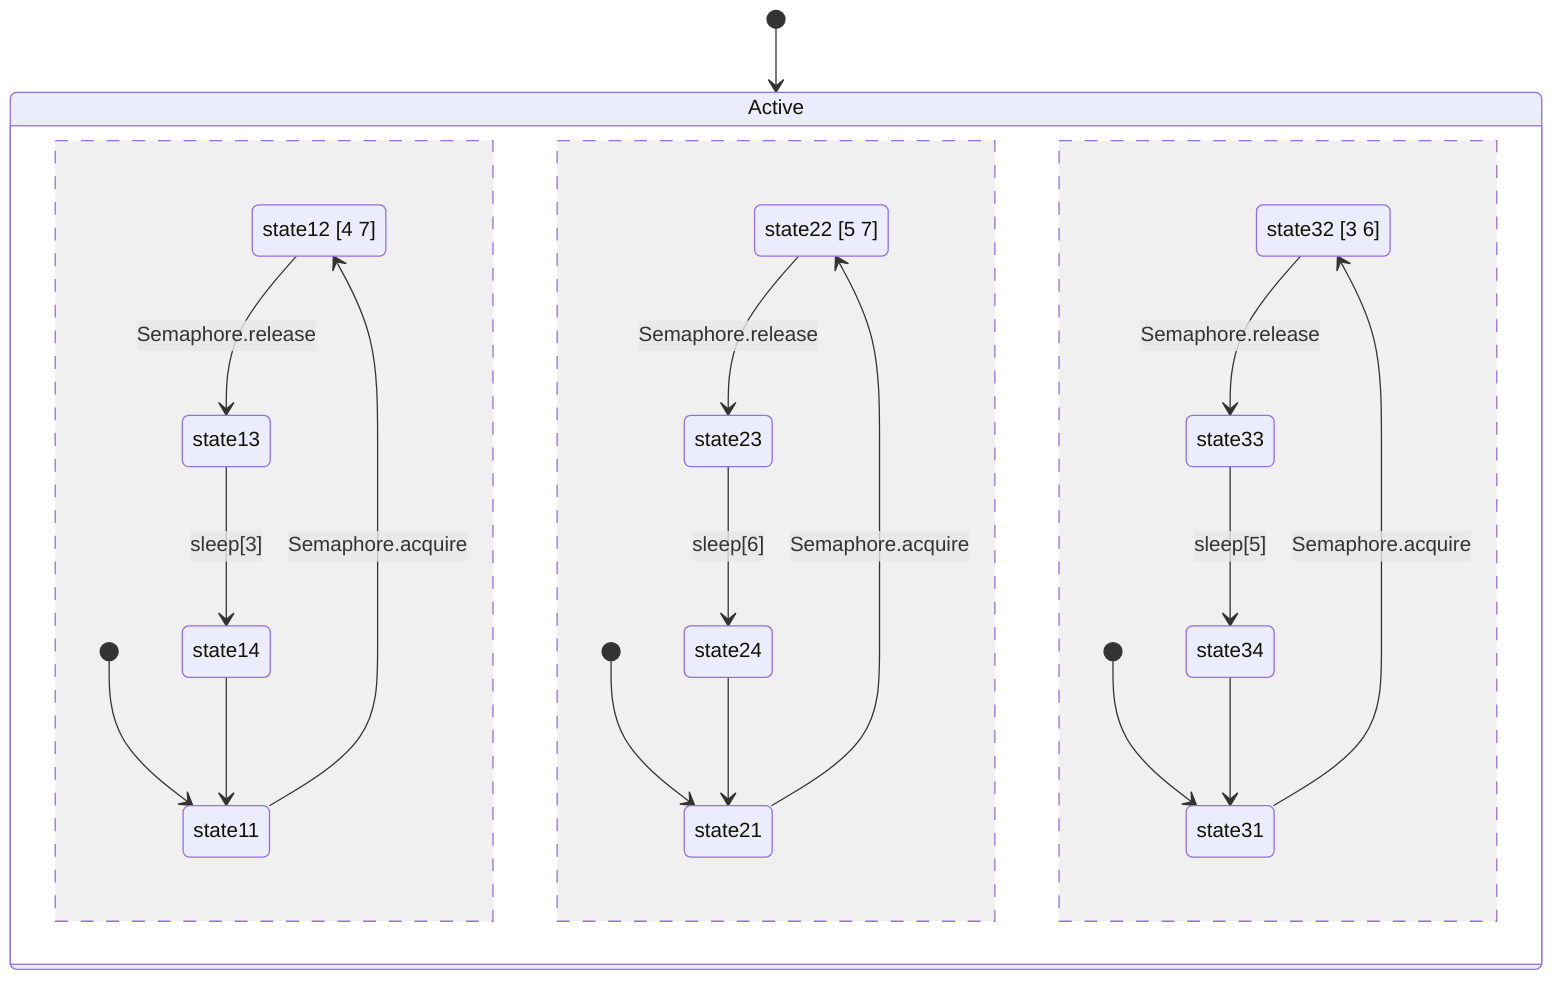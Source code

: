 stateDiagram-v2

    state "state12 [4 7]" as state12
    state "state22 [5 7]" as state22
    state "state32 [3 6]" as state32

    [*] --> Active
    state Active {
        [*] --> state11
        state11 --> state12: Semaphore.acquire
        state12 --> state13: Semaphore.release
        state13 --> state14: sleep[3]
        state14 --> state11
        --
        [*] --> state21
        state21 --> state22: Semaphore.acquire
        state22 --> state23: Semaphore.release
        state23 --> state24: sleep[6]
        state24 --> state21
        --
        [*] --> state31
        state31 --> state32: Semaphore.acquire
        state32 --> state33: Semaphore.release
        state33 --> state34: sleep[5]
        state34 --> state31
    }